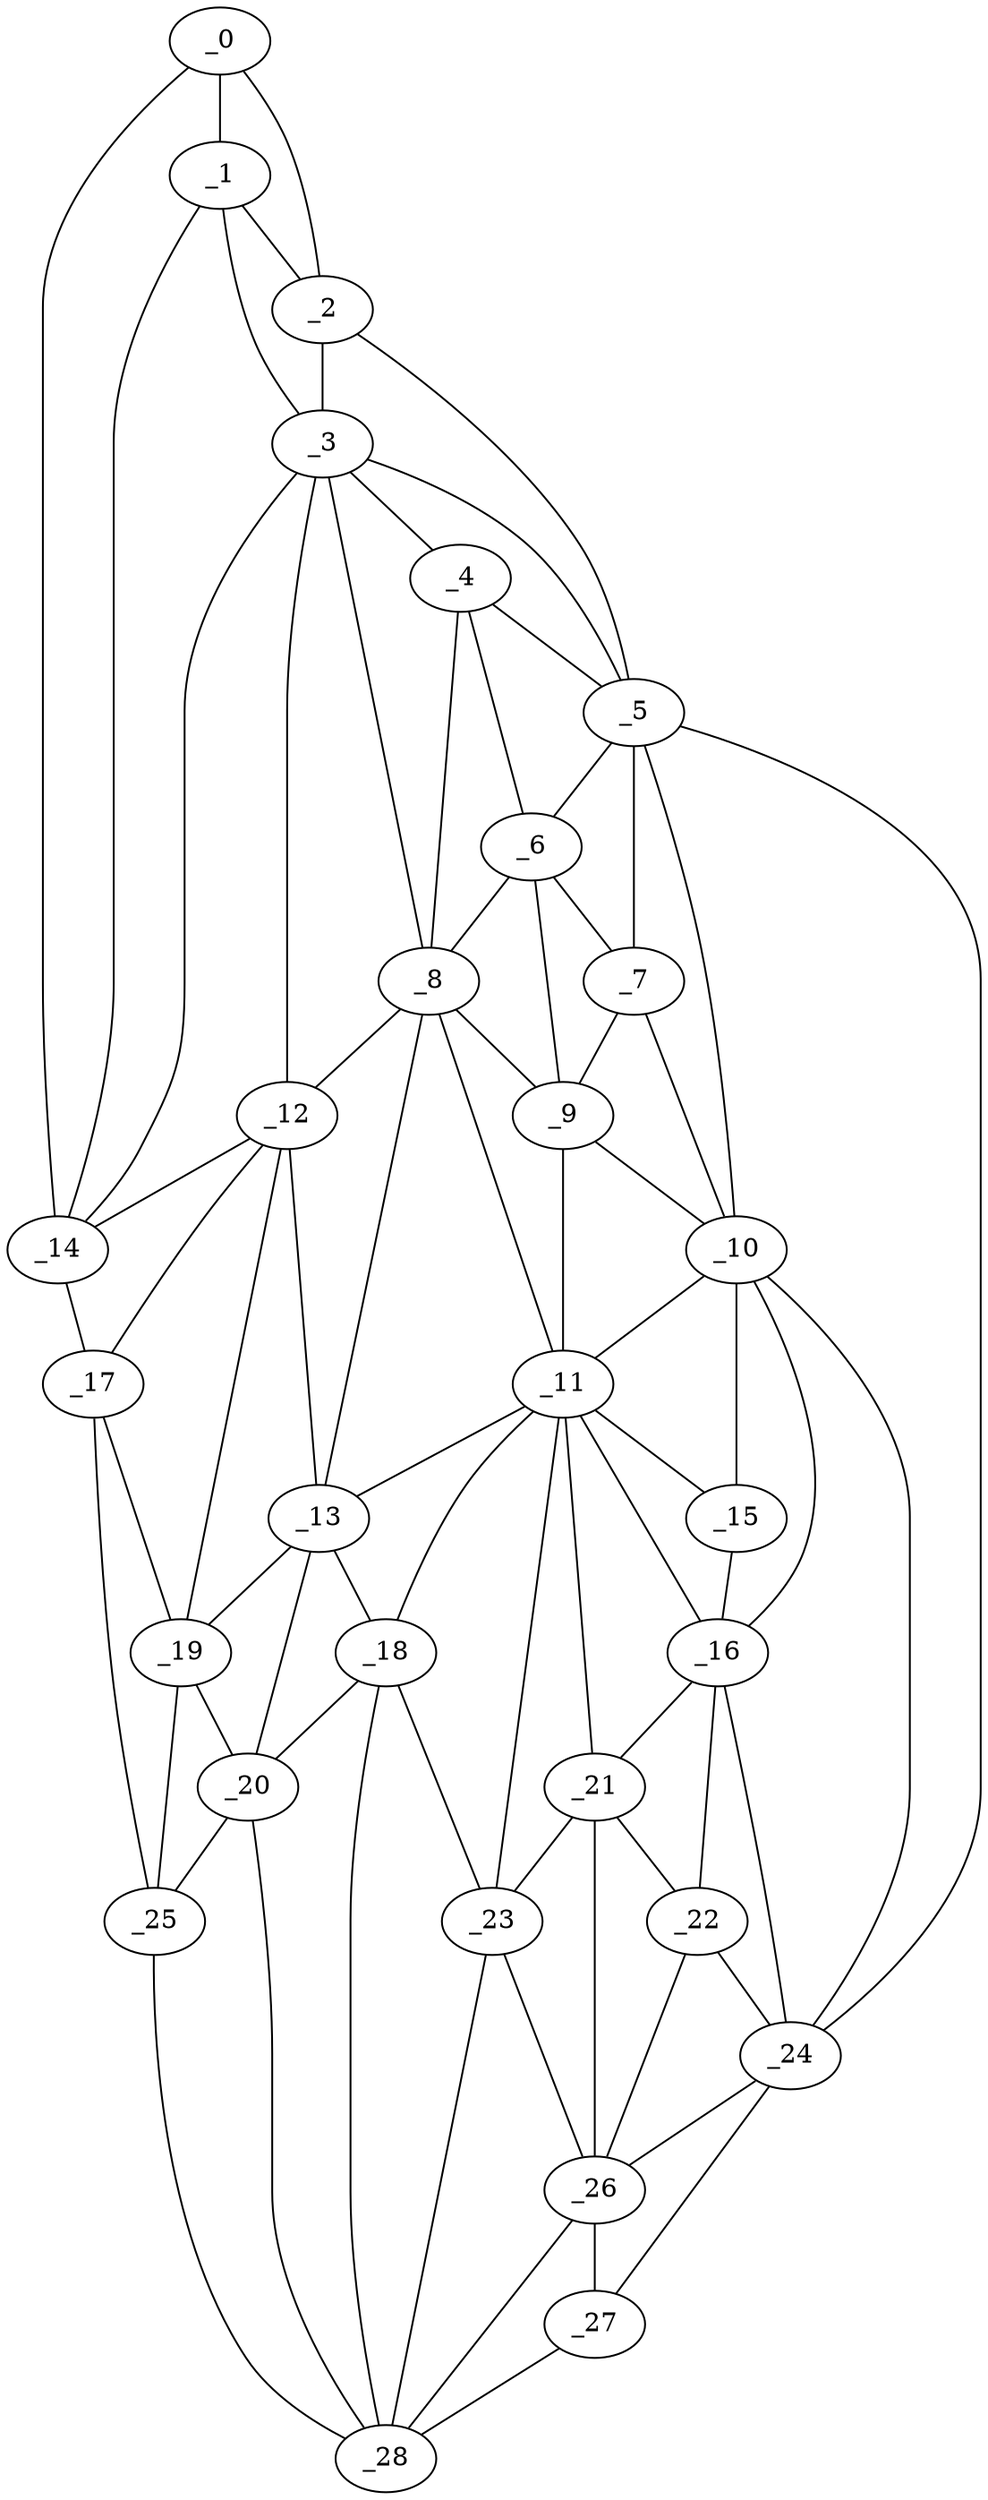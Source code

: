 graph "obj72__175.gxl" {
	_0	 [x=4,
		y=38];
	_1	 [x=17,
		y=38];
	_0 -- _1	 [valence=2];
	_2	 [x=19,
		y=30];
	_0 -- _2	 [valence=1];
	_14	 [x=81,
		y=104];
	_0 -- _14	 [valence=1];
	_1 -- _2	 [valence=1];
	_3	 [x=25,
		y=39];
	_1 -- _3	 [valence=2];
	_1 -- _14	 [valence=1];
	_2 -- _3	 [valence=2];
	_5	 [x=39,
		y=27];
	_2 -- _5	 [valence=1];
	_4	 [x=35,
		y=39];
	_3 -- _4	 [valence=2];
	_3 -- _5	 [valence=2];
	_8	 [x=61,
		y=53];
	_3 -- _8	 [valence=2];
	_12	 [x=80,
		y=86];
	_3 -- _12	 [valence=2];
	_3 -- _14	 [valence=1];
	_4 -- _5	 [valence=2];
	_6	 [x=48,
		y=36];
	_4 -- _6	 [valence=2];
	_4 -- _8	 [valence=2];
	_5 -- _6	 [valence=1];
	_7	 [x=61,
		y=35];
	_5 -- _7	 [valence=2];
	_10	 [x=72,
		y=34];
	_5 -- _10	 [valence=2];
	_24	 [x=107,
		y=26];
	_5 -- _24	 [valence=1];
	_6 -- _7	 [valence=1];
	_6 -- _8	 [valence=1];
	_9	 [x=62,
		y=48];
	_6 -- _9	 [valence=2];
	_7 -- _9	 [valence=2];
	_7 -- _10	 [valence=1];
	_8 -- _9	 [valence=2];
	_11	 [x=79,
		y=45];
	_8 -- _11	 [valence=1];
	_8 -- _12	 [valence=1];
	_13	 [x=81,
		y=74];
	_8 -- _13	 [valence=2];
	_9 -- _10	 [valence=1];
	_9 -- _11	 [valence=2];
	_10 -- _11	 [valence=2];
	_15	 [x=82,
		y=35];
	_10 -- _15	 [valence=2];
	_16	 [x=90,
		y=33];
	_10 -- _16	 [valence=2];
	_10 -- _24	 [valence=1];
	_11 -- _13	 [valence=2];
	_11 -- _15	 [valence=1];
	_11 -- _16	 [valence=2];
	_18	 [x=94,
		y=69];
	_11 -- _18	 [valence=1];
	_21	 [x=99,
		y=42];
	_11 -- _21	 [valence=2];
	_23	 [x=102,
		y=49];
	_11 -- _23	 [valence=2];
	_12 -- _13	 [valence=1];
	_12 -- _14	 [valence=1];
	_17	 [x=92,
		y=100];
	_12 -- _17	 [valence=2];
	_19	 [x=94,
		y=84];
	_12 -- _19	 [valence=1];
	_13 -- _18	 [valence=1];
	_13 -- _19	 [valence=2];
	_20	 [x=95,
		y=78];
	_13 -- _20	 [valence=2];
	_14 -- _17	 [valence=1];
	_15 -- _16	 [valence=2];
	_16 -- _21	 [valence=2];
	_22	 [x=102,
		y=35];
	_16 -- _22	 [valence=2];
	_16 -- _24	 [valence=2];
	_17 -- _19	 [valence=2];
	_25	 [x=109,
		y=93];
	_17 -- _25	 [valence=1];
	_18 -- _20	 [valence=2];
	_18 -- _23	 [valence=2];
	_28	 [x=126,
		y=51];
	_18 -- _28	 [valence=1];
	_19 -- _20	 [valence=2];
	_19 -- _25	 [valence=2];
	_20 -- _25	 [valence=2];
	_20 -- _28	 [valence=1];
	_21 -- _22	 [valence=2];
	_21 -- _23	 [valence=2];
	_26	 [x=115,
		y=41];
	_21 -- _26	 [valence=1];
	_22 -- _24	 [valence=2];
	_22 -- _26	 [valence=2];
	_23 -- _26	 [valence=2];
	_23 -- _28	 [valence=1];
	_24 -- _26	 [valence=1];
	_27	 [x=126,
		y=38];
	_24 -- _27	 [valence=1];
	_25 -- _28	 [valence=1];
	_26 -- _27	 [valence=2];
	_26 -- _28	 [valence=2];
	_27 -- _28	 [valence=1];
}
